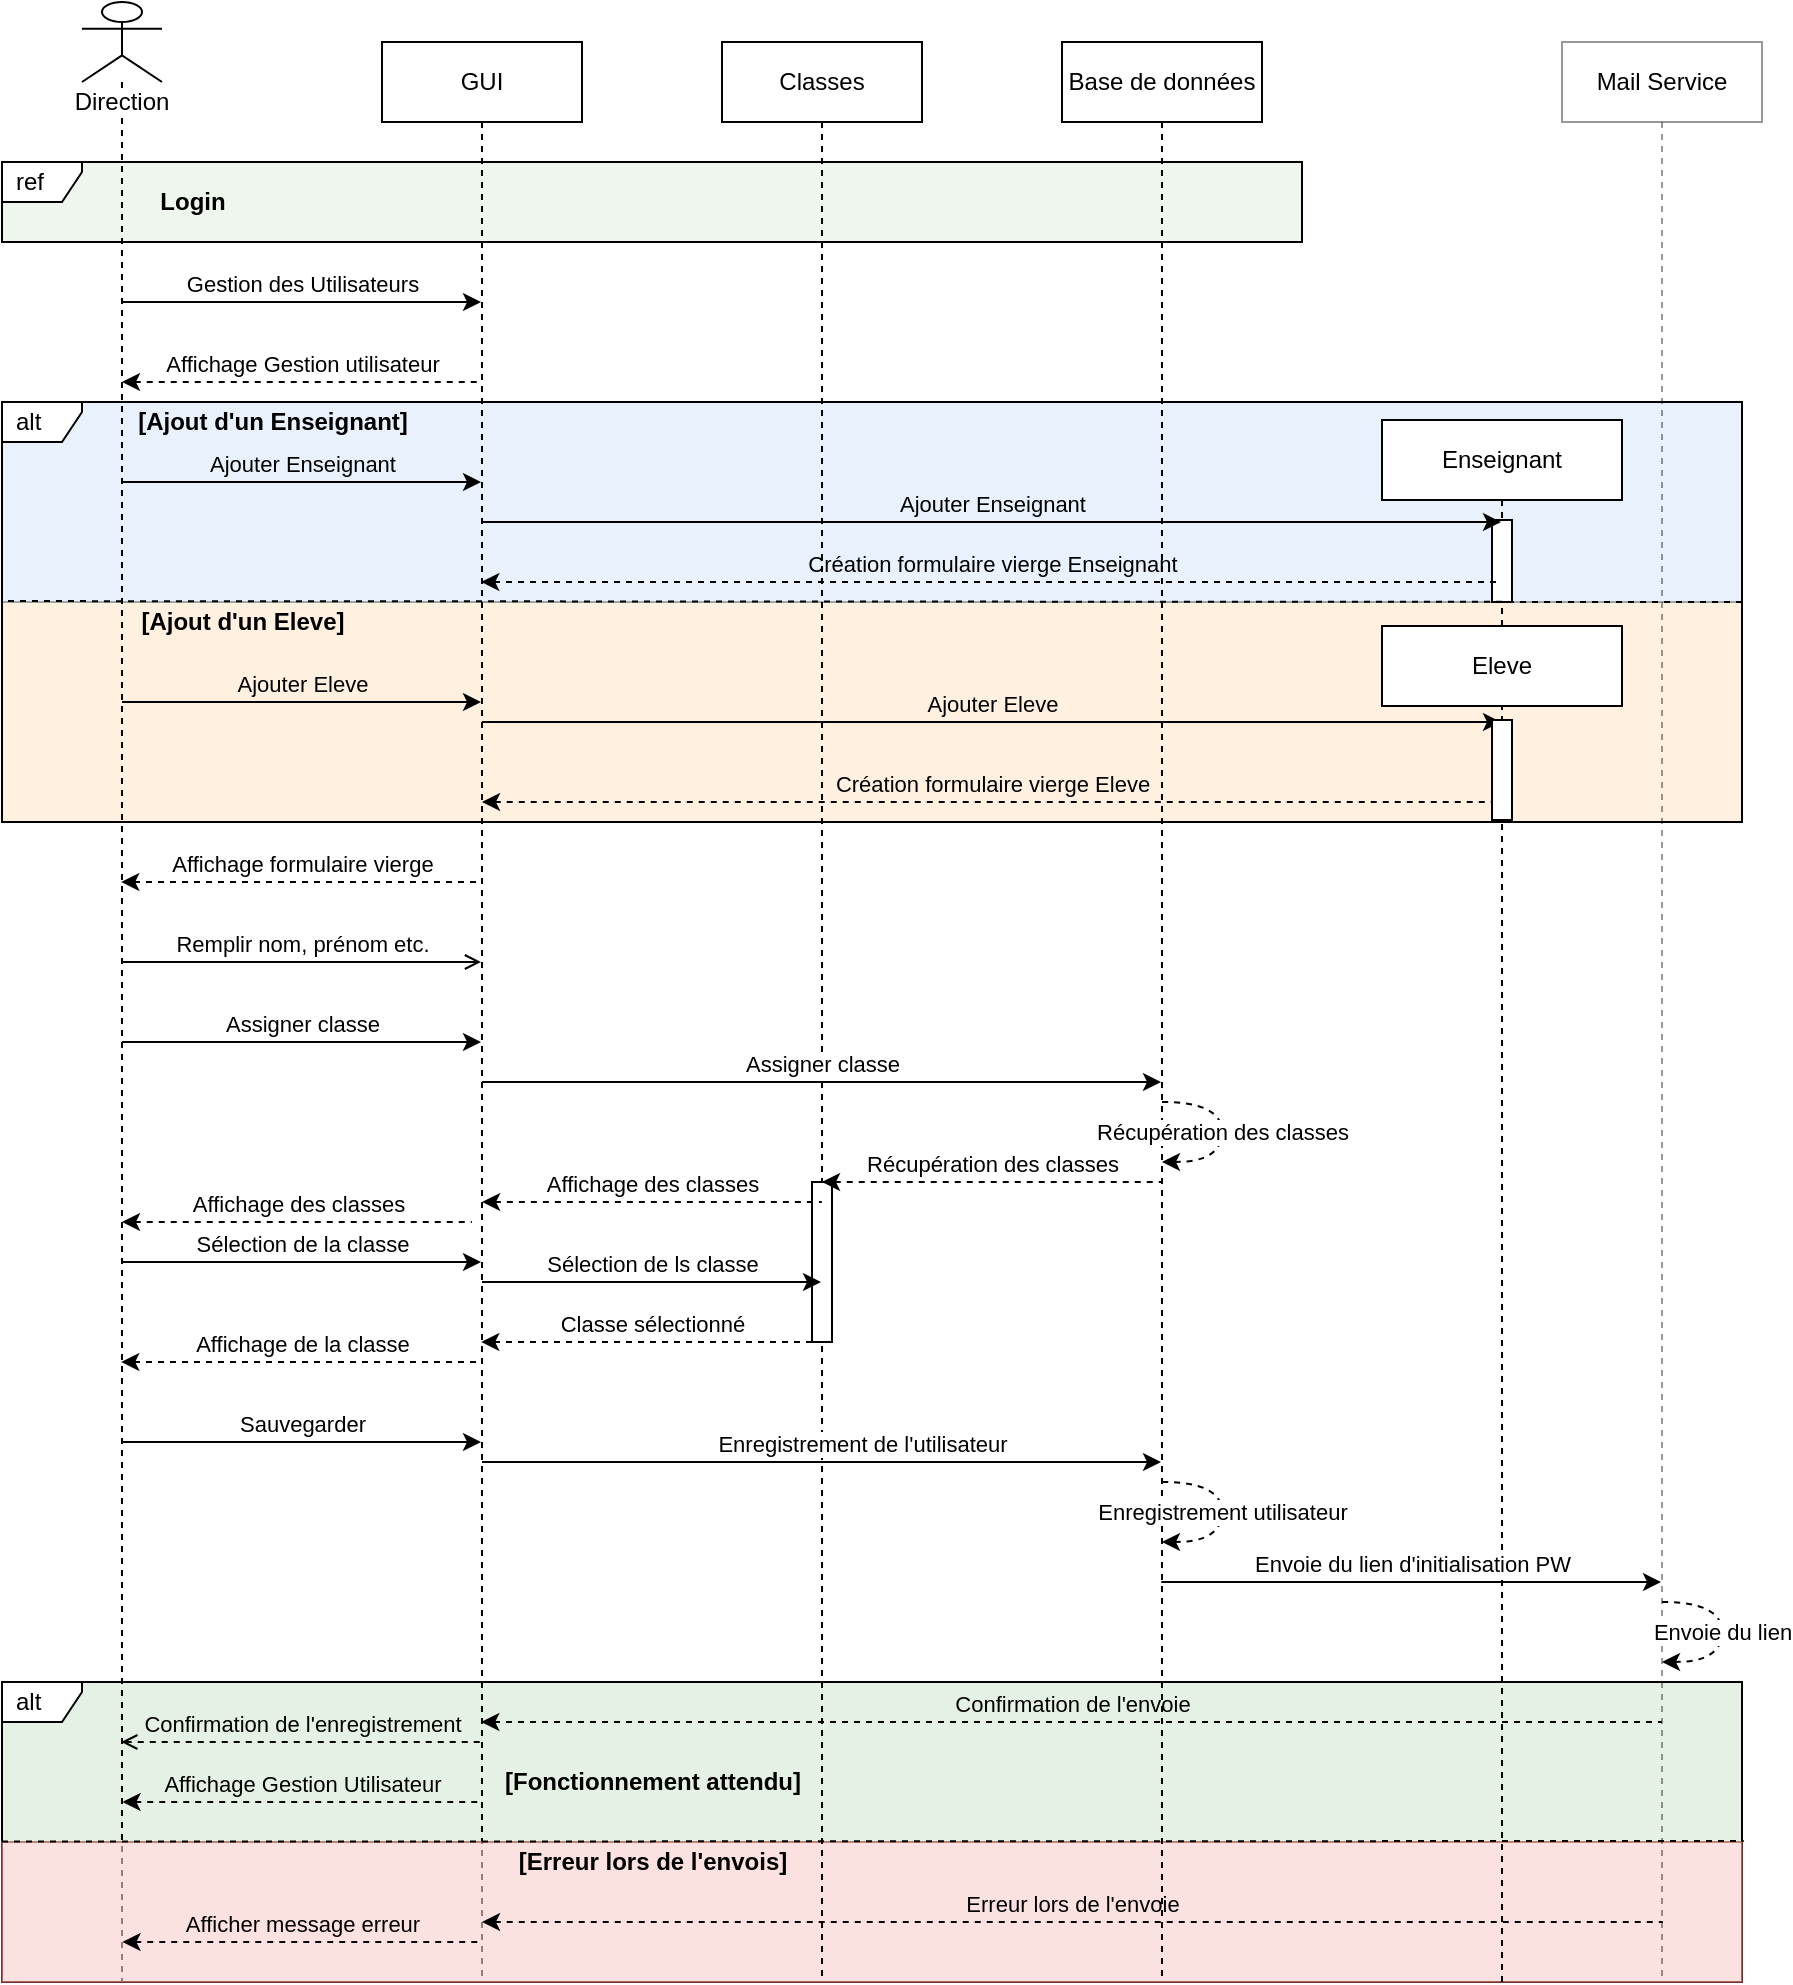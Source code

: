 <mxfile version="19.0.3" type="github">
  <diagram id="vo8UH_zVqahfNAsJbKlJ" name="Page-1">
    <mxGraphModel dx="2313" dy="602" grid="1" gridSize="10" guides="1" tooltips="1" connect="1" arrows="1" fold="1" page="1" pageScale="1" pageWidth="827" pageHeight="1169" math="0" shadow="0">
      <root>
        <mxCell id="0" />
        <mxCell id="1" parent="0" />
        <mxCell id="ZFrfi6K9khdsfjG5ujtt-63" value="" style="rounded=0;whiteSpace=wrap;html=1;labelBackgroundColor=none;fillColor=#d5e8d4;opacity=60;strokeColor=#82b366;" vertex="1" parent="1">
          <mxGeometry x="-10" y="890" width="870" height="80" as="geometry" />
        </mxCell>
        <mxCell id="ZFrfi6K9khdsfjG5ujtt-60" value="alt" style="shape=umlFrame;whiteSpace=wrap;html=1;width=40;height=20;boundedLbl=1;verticalAlign=middle;align=left;spacingLeft=5;labelBackgroundColor=none;" vertex="1" parent="1">
          <mxGeometry x="-10" y="890" width="870" height="150" as="geometry" />
        </mxCell>
        <mxCell id="ZFrfi6K9khdsfjG5ujtt-56" value="" style="rounded=0;whiteSpace=wrap;html=1;labelBackgroundColor=default;fillColor=#ffe6cc;strokeColor=#d79b00;opacity=60;" vertex="1" parent="1">
          <mxGeometry x="-10" y="350" width="870" height="110" as="geometry" />
        </mxCell>
        <mxCell id="ZFrfi6K9khdsfjG5ujtt-54" value="" style="rounded=0;whiteSpace=wrap;html=1;labelBackgroundColor=default;fillColor=#dae8fc;strokeColor=#6c8ebf;opacity=60;" vertex="1" parent="1">
          <mxGeometry x="-10" y="250" width="870" height="100" as="geometry" />
        </mxCell>
        <mxCell id="ZFrfi6K9khdsfjG5ujtt-43" value="alt" style="shape=umlFrame;whiteSpace=wrap;html=1;width=40;height=20;boundedLbl=1;verticalAlign=middle;align=left;spacingLeft=5;labelBackgroundColor=default;fillColor=default;gradientColor=#ffffff;" vertex="1" parent="1">
          <mxGeometry x="-10" y="250" width="870" height="210" as="geometry" />
        </mxCell>
        <mxCell id="ZFrfi6K9khdsfjG5ujtt-9" value="" style="rounded=0;whiteSpace=wrap;html=1;labelBackgroundColor=default;fillColor=#d5e8d4;strokeColor=#82b366;opacity=40;" vertex="1" parent="1">
          <mxGeometry x="-10" y="130" width="650" height="40" as="geometry" />
        </mxCell>
        <mxCell id="ZFrfi6K9khdsfjG5ujtt-7" value="ref" style="shape=umlFrame;whiteSpace=wrap;html=1;width=40;height=20;boundedLbl=1;verticalAlign=middle;align=left;spacingLeft=5;labelBackgroundColor=default;gradientColor=#ffffff;" vertex="1" parent="1">
          <mxGeometry x="-10" y="130" width="650" height="40" as="geometry" />
        </mxCell>
        <mxCell id="ZFrfi6K9khdsfjG5ujtt-1" value="GUI" style="shape=umlLifeline;perimeter=lifelinePerimeter;whiteSpace=wrap;html=1;container=1;collapsible=0;recursiveResize=0;outlineConnect=0;" vertex="1" parent="1">
          <mxGeometry x="180" y="70" width="100" height="970" as="geometry" />
        </mxCell>
        <mxCell id="ZFrfi6K9khdsfjG5ujtt-19" value="Affichage formulaire vierge" style="endArrow=none;html=1;rounded=0;verticalAlign=bottom;dashed=1;startArrow=classic;startFill=1;endFill=0;" edge="1" parent="ZFrfi6K9khdsfjG5ujtt-1">
          <mxGeometry width="50" height="50" relative="1" as="geometry">
            <mxPoint x="-130.37" y="420" as="sourcePoint" />
            <mxPoint x="50" y="420" as="targetPoint" />
          </mxGeometry>
        </mxCell>
        <mxCell id="ZFrfi6K9khdsfjG5ujtt-31" value="Affichage de la classe" style="endArrow=none;html=1;rounded=0;verticalAlign=bottom;dashed=1;startArrow=classic;startFill=1;endFill=0;" edge="1" parent="ZFrfi6K9khdsfjG5ujtt-1">
          <mxGeometry width="50" height="50" relative="1" as="geometry">
            <mxPoint x="-130.37" y="660" as="sourcePoint" />
            <mxPoint x="50" y="660.0" as="targetPoint" />
          </mxGeometry>
        </mxCell>
        <mxCell id="ZFrfi6K9khdsfjG5ujtt-2" value="Direction" style="shape=umlLifeline;participant=umlActor;perimeter=lifelinePerimeter;whiteSpace=wrap;html=1;container=1;collapsible=0;recursiveResize=0;verticalAlign=top;spacingTop=36;outlineConnect=0;labelBackgroundColor=default;" vertex="1" parent="1">
          <mxGeometry x="30" y="50" width="40" height="990" as="geometry" />
        </mxCell>
        <mxCell id="ZFrfi6K9khdsfjG5ujtt-64" value="" style="rounded=0;whiteSpace=wrap;html=1;labelBackgroundColor=none;fillColor=#f8cecc;opacity=60;strokeColor=#b85450;" vertex="1" parent="ZFrfi6K9khdsfjG5ujtt-2">
          <mxGeometry x="-40" y="920" width="870" height="70" as="geometry" />
        </mxCell>
        <mxCell id="ZFrfi6K9khdsfjG5ujtt-3" value="Base de données" style="shape=umlLifeline;perimeter=lifelinePerimeter;whiteSpace=wrap;html=1;container=1;collapsible=0;recursiveResize=0;outlineConnect=0;" vertex="1" parent="1">
          <mxGeometry x="520" y="70" width="100" height="970" as="geometry" />
        </mxCell>
        <mxCell id="ZFrfi6K9khdsfjG5ujtt-25" value="Récupération des classes" style="curved=1;endArrow=classic;html=1;rounded=0;dashed=1;" edge="1" parent="ZFrfi6K9khdsfjG5ujtt-3">
          <mxGeometry width="50" height="50" relative="1" as="geometry">
            <mxPoint x="50" y="530" as="sourcePoint" />
            <mxPoint x="50" y="560" as="targetPoint" />
            <Array as="points">
              <mxPoint x="80" y="530" />
              <mxPoint x="80" y="560" />
            </Array>
          </mxGeometry>
        </mxCell>
        <mxCell id="ZFrfi6K9khdsfjG5ujtt-34" value="Enregistrement utilisateur" style="curved=1;endArrow=classic;html=1;rounded=0;dashed=1;" edge="1" parent="ZFrfi6K9khdsfjG5ujtt-3">
          <mxGeometry width="50" height="50" relative="1" as="geometry">
            <mxPoint x="50" y="720.0" as="sourcePoint" />
            <mxPoint x="50" y="750.0" as="targetPoint" />
            <Array as="points">
              <mxPoint x="80" y="720" />
              <mxPoint x="80" y="750" />
            </Array>
          </mxGeometry>
        </mxCell>
        <mxCell id="ZFrfi6K9khdsfjG5ujtt-49" value="Création formulaire vierge Eleve" style="endArrow=none;html=1;rounded=0;verticalAlign=bottom;dashed=1;startArrow=classic;startFill=1;endFill=0;labelBackgroundColor=none;" edge="1" parent="ZFrfi6K9khdsfjG5ujtt-3">
          <mxGeometry width="50" height="50" relative="1" as="geometry">
            <mxPoint x="-290.0" y="380" as="sourcePoint" />
            <mxPoint x="219.87" y="380" as="targetPoint" />
            <Array as="points">
              <mxPoint x="-9.63" y="380" />
            </Array>
          </mxGeometry>
        </mxCell>
        <mxCell id="ZFrfi6K9khdsfjG5ujtt-46" value="Ajouter Eleve" style="endArrow=classic;html=1;rounded=0;verticalAlign=bottom;labelBackgroundColor=none;" edge="1" parent="ZFrfi6K9khdsfjG5ujtt-3">
          <mxGeometry width="50" height="50" relative="1" as="geometry">
            <mxPoint x="-290" y="340" as="sourcePoint" />
            <mxPoint x="219.5" y="340" as="targetPoint" />
          </mxGeometry>
        </mxCell>
        <mxCell id="ZFrfi6K9khdsfjG5ujtt-8" value="&lt;b&gt;Login&lt;/b&gt;" style="text;html=1;align=center;verticalAlign=middle;resizable=0;points=[];autosize=1;strokeColor=none;fillColor=none;" vertex="1" parent="1">
          <mxGeometry x="60" y="140" width="50" height="20" as="geometry" />
        </mxCell>
        <mxCell id="ZFrfi6K9khdsfjG5ujtt-10" value="Gestion des Utilisateurs" style="endArrow=classic;html=1;rounded=0;verticalAlign=bottom;" edge="1" parent="1" target="ZFrfi6K9khdsfjG5ujtt-1">
          <mxGeometry width="50" height="50" relative="1" as="geometry">
            <mxPoint x="50" y="200" as="sourcePoint" />
            <mxPoint x="170" y="200" as="targetPoint" />
          </mxGeometry>
        </mxCell>
        <mxCell id="ZFrfi6K9khdsfjG5ujtt-12" value="Classes" style="shape=umlLifeline;perimeter=lifelinePerimeter;whiteSpace=wrap;html=1;container=1;collapsible=0;recursiveResize=0;outlineConnect=0;" vertex="1" parent="1">
          <mxGeometry x="350" y="70" width="100" height="970" as="geometry" />
        </mxCell>
        <mxCell id="ZFrfi6K9khdsfjG5ujtt-44" value="" style="rounded=0;whiteSpace=wrap;html=1;labelBackgroundColor=default;fillColor=default;gradientColor=#ffffff;" vertex="1" parent="ZFrfi6K9khdsfjG5ujtt-12">
          <mxGeometry x="45" y="570" width="10" height="80" as="geometry" />
        </mxCell>
        <mxCell id="ZFrfi6K9khdsfjG5ujtt-13" value="Affichage Gestion utilisateur" style="endArrow=none;html=1;rounded=0;verticalAlign=bottom;dashed=1;startArrow=classic;startFill=1;endFill=0;" edge="1" parent="1" target="ZFrfi6K9khdsfjG5ujtt-1">
          <mxGeometry width="50" height="50" relative="1" as="geometry">
            <mxPoint x="50" y="240" as="sourcePoint" />
            <mxPoint x="170" y="240" as="targetPoint" />
          </mxGeometry>
        </mxCell>
        <mxCell id="ZFrfi6K9khdsfjG5ujtt-15" value="Ajouter Enseignant" style="endArrow=classic;html=1;rounded=0;verticalAlign=bottom;labelBackgroundColor=none;" edge="1" parent="1">
          <mxGeometry width="50" height="50" relative="1" as="geometry">
            <mxPoint x="50" y="290" as="sourcePoint" />
            <mxPoint x="229.5" y="290" as="targetPoint" />
          </mxGeometry>
        </mxCell>
        <mxCell id="ZFrfi6K9khdsfjG5ujtt-16" value="Enseignant" style="shape=umlLifeline;perimeter=lifelinePerimeter;whiteSpace=wrap;html=1;container=1;collapsible=0;recursiveResize=0;outlineConnect=0;fontColor=default;labelBackgroundColor=none;fillColor=default;" vertex="1" parent="1">
          <mxGeometry x="680" y="259" width="120" height="781" as="geometry" />
        </mxCell>
        <mxCell id="ZFrfi6K9khdsfjG5ujtt-42" value="" style="rounded=0;whiteSpace=wrap;html=1;labelBackgroundColor=default;gradientColor=#ffffff;fillColor=default;" vertex="1" parent="ZFrfi6K9khdsfjG5ujtt-16">
          <mxGeometry x="55" y="50" width="10" height="41" as="geometry" />
        </mxCell>
        <mxCell id="ZFrfi6K9khdsfjG5ujtt-47" value="Eleve" style="rounded=0;whiteSpace=wrap;html=1;labelBackgroundColor=default;fillColor=default;gradientColor=#ffffff;" vertex="1" parent="ZFrfi6K9khdsfjG5ujtt-16">
          <mxGeometry y="103" width="120" height="40" as="geometry" />
        </mxCell>
        <mxCell id="ZFrfi6K9khdsfjG5ujtt-48" value="" style="rounded=0;whiteSpace=wrap;html=1;labelBackgroundColor=default;gradientColor=#ffffff;fillColor=default;" vertex="1" parent="ZFrfi6K9khdsfjG5ujtt-16">
          <mxGeometry x="55" y="150" width="10" height="50" as="geometry" />
        </mxCell>
        <mxCell id="ZFrfi6K9khdsfjG5ujtt-17" value="Ajouter Enseignant" style="endArrow=classic;html=1;rounded=0;verticalAlign=bottom;labelBackgroundColor=none;" edge="1" parent="1">
          <mxGeometry width="50" height="50" relative="1" as="geometry">
            <mxPoint x="230" y="310" as="sourcePoint" />
            <mxPoint x="739.5" y="310" as="targetPoint" />
          </mxGeometry>
        </mxCell>
        <mxCell id="ZFrfi6K9khdsfjG5ujtt-20" value="Remplir nom, prénom etc." style="endArrow=open;html=1;rounded=0;verticalAlign=bottom;endFill=0;" edge="1" parent="1">
          <mxGeometry width="50" height="50" relative="1" as="geometry">
            <mxPoint x="50" y="530" as="sourcePoint" />
            <mxPoint x="229.5" y="530" as="targetPoint" />
          </mxGeometry>
        </mxCell>
        <mxCell id="ZFrfi6K9khdsfjG5ujtt-21" value="Assigner classe" style="endArrow=classic;html=1;rounded=0;verticalAlign=bottom;" edge="1" parent="1">
          <mxGeometry width="50" height="50" relative="1" as="geometry">
            <mxPoint x="50" y="570" as="sourcePoint" />
            <mxPoint x="229.5" y="570" as="targetPoint" />
          </mxGeometry>
        </mxCell>
        <mxCell id="ZFrfi6K9khdsfjG5ujtt-22" value="Assigner classe" style="endArrow=classic;html=1;rounded=0;verticalAlign=bottom;" edge="1" parent="1">
          <mxGeometry width="50" height="50" relative="1" as="geometry">
            <mxPoint x="230" y="590" as="sourcePoint" />
            <mxPoint x="569.5" y="590" as="targetPoint" />
          </mxGeometry>
        </mxCell>
        <mxCell id="ZFrfi6K9khdsfjG5ujtt-26" value="Récupération des classes" style="endArrow=none;html=1;rounded=0;verticalAlign=bottom;dashed=1;startArrow=classic;startFill=1;endFill=0;" edge="1" parent="1">
          <mxGeometry width="50" height="50" relative="1" as="geometry">
            <mxPoint x="400" y="640" as="sourcePoint" />
            <mxPoint x="569.5" y="640" as="targetPoint" />
          </mxGeometry>
        </mxCell>
        <mxCell id="ZFrfi6K9khdsfjG5ujtt-27" value="Affichage des classes" style="endArrow=none;html=1;rounded=0;verticalAlign=bottom;dashed=1;startArrow=classic;startFill=1;endFill=0;" edge="1" parent="1">
          <mxGeometry width="50" height="50" relative="1" as="geometry">
            <mxPoint x="230.06" y="650" as="sourcePoint" />
            <mxPoint x="399.93" y="650" as="targetPoint" />
            <Array as="points">
              <mxPoint x="310.43" y="650" />
            </Array>
          </mxGeometry>
        </mxCell>
        <mxCell id="ZFrfi6K9khdsfjG5ujtt-28" value="Sélection de la classe" style="endArrow=classic;html=1;rounded=0;verticalAlign=bottom;" edge="1" parent="1">
          <mxGeometry width="50" height="50" relative="1" as="geometry">
            <mxPoint x="50" y="680.0" as="sourcePoint" />
            <mxPoint x="229.5" y="680" as="targetPoint" />
          </mxGeometry>
        </mxCell>
        <mxCell id="ZFrfi6K9khdsfjG5ujtt-29" value="Sélection de ls classe" style="endArrow=classic;html=1;rounded=0;verticalAlign=bottom;" edge="1" parent="1">
          <mxGeometry width="50" height="50" relative="1" as="geometry">
            <mxPoint x="230" y="690.0" as="sourcePoint" />
            <mxPoint x="399.5" y="690" as="targetPoint" />
          </mxGeometry>
        </mxCell>
        <mxCell id="ZFrfi6K9khdsfjG5ujtt-30" value="Classe sélectionné" style="endArrow=none;html=1;rounded=0;verticalAlign=bottom;dashed=1;startArrow=classic;startFill=1;endFill=0;" edge="1" parent="1">
          <mxGeometry width="50" height="50" relative="1" as="geometry">
            <mxPoint x="229.63" y="720" as="sourcePoint" />
            <mxPoint x="399.5" y="720" as="targetPoint" />
            <Array as="points">
              <mxPoint x="310" y="720" />
            </Array>
          </mxGeometry>
        </mxCell>
        <mxCell id="ZFrfi6K9khdsfjG5ujtt-32" value="Sauvegarder" style="endArrow=classic;html=1;rounded=0;verticalAlign=bottom;" edge="1" parent="1">
          <mxGeometry width="50" height="50" relative="1" as="geometry">
            <mxPoint x="50" y="770.0" as="sourcePoint" />
            <mxPoint x="229.5" y="770" as="targetPoint" />
          </mxGeometry>
        </mxCell>
        <mxCell id="ZFrfi6K9khdsfjG5ujtt-33" value="Enregistrement de l&#39;utilisateur" style="endArrow=classic;html=1;rounded=0;verticalAlign=bottom;" edge="1" parent="1">
          <mxGeometry x="0.119" width="50" height="50" relative="1" as="geometry">
            <mxPoint x="230" y="780.0" as="sourcePoint" />
            <mxPoint x="569.5" y="780" as="targetPoint" />
            <mxPoint as="offset" />
          </mxGeometry>
        </mxCell>
        <mxCell id="ZFrfi6K9khdsfjG5ujtt-36" value="Mail Service" style="shape=umlLifeline;perimeter=lifelinePerimeter;whiteSpace=wrap;html=1;container=1;collapsible=0;recursiveResize=0;outlineConnect=0;labelBackgroundColor=default;gradientColor=#ffffff;opacity=40;" vertex="1" parent="1">
          <mxGeometry x="770" y="70" width="100" height="970" as="geometry" />
        </mxCell>
        <mxCell id="ZFrfi6K9khdsfjG5ujtt-38" value="Envoie du lien" style="curved=1;endArrow=classic;html=1;rounded=0;dashed=1;" edge="1" parent="ZFrfi6K9khdsfjG5ujtt-36">
          <mxGeometry width="50" height="50" relative="1" as="geometry">
            <mxPoint x="50" y="780.0" as="sourcePoint" />
            <mxPoint x="50" y="810.0" as="targetPoint" />
            <Array as="points">
              <mxPoint x="80" y="780" />
              <mxPoint x="80" y="810" />
            </Array>
          </mxGeometry>
        </mxCell>
        <mxCell id="ZFrfi6K9khdsfjG5ujtt-37" value="Envoie du lien d&#39;initialisation PW" style="endArrow=classic;html=1;rounded=0;verticalAlign=bottom;" edge="1" parent="1">
          <mxGeometry width="50" height="50" relative="1" as="geometry">
            <mxPoint x="569.63" y="840" as="sourcePoint" />
            <mxPoint x="819.5" y="840" as="targetPoint" />
            <Array as="points">
              <mxPoint x="690" y="840" />
            </Array>
          </mxGeometry>
        </mxCell>
        <mxCell id="ZFrfi6K9khdsfjG5ujtt-41" value="Affichage Gestion Utilisateur" style="endArrow=none;html=1;rounded=0;verticalAlign=bottom;dashed=1;startArrow=classic;startFill=1;endFill=0;labelBackgroundColor=none;" edge="1" parent="1">
          <mxGeometry width="50" height="50" relative="1" as="geometry">
            <mxPoint x="50.25" y="950" as="sourcePoint" />
            <mxPoint x="229.75" y="950" as="targetPoint" />
          </mxGeometry>
        </mxCell>
        <mxCell id="ZFrfi6K9khdsfjG5ujtt-45" value="Ajouter Eleve" style="endArrow=classic;html=1;rounded=0;verticalAlign=bottom;labelBackgroundColor=none;" edge="1" parent="1">
          <mxGeometry width="50" height="50" relative="1" as="geometry">
            <mxPoint x="50.0" y="400" as="sourcePoint" />
            <mxPoint x="229.5" y="400" as="targetPoint" />
          </mxGeometry>
        </mxCell>
        <mxCell id="ZFrfi6K9khdsfjG5ujtt-51" value="" style="endArrow=none;dashed=1;html=1;rounded=0;entryX=0.001;entryY=0.474;entryDx=0;entryDy=0;entryPerimeter=0;" edge="1" parent="1" target="ZFrfi6K9khdsfjG5ujtt-43">
          <mxGeometry width="50" height="50" relative="1" as="geometry">
            <mxPoint x="860" y="350" as="sourcePoint" />
            <mxPoint x="460" y="330" as="targetPoint" />
          </mxGeometry>
        </mxCell>
        <mxCell id="ZFrfi6K9khdsfjG5ujtt-52" value="&lt;b&gt;[Ajout d&#39;un Enseignant]&lt;/b&gt;" style="text;html=1;align=center;verticalAlign=middle;resizable=0;points=[];autosize=1;strokeColor=none;fillColor=none;" vertex="1" parent="1">
          <mxGeometry x="50" y="250" width="150" height="20" as="geometry" />
        </mxCell>
        <mxCell id="ZFrfi6K9khdsfjG5ujtt-53" value="&lt;b&gt;[Ajout d&#39;un Eleve]&lt;/b&gt;" style="text;html=1;align=center;verticalAlign=middle;resizable=0;points=[];autosize=1;strokeColor=none;fillColor=none;" vertex="1" parent="1">
          <mxGeometry x="50" y="350" width="120" height="20" as="geometry" />
        </mxCell>
        <mxCell id="ZFrfi6K9khdsfjG5ujtt-5" value="Création formulaire vierge Enseignant" style="endArrow=none;html=1;rounded=0;verticalAlign=bottom;dashed=1;startArrow=classic;startFill=1;endFill=0;labelBackgroundColor=none;" edge="1" parent="1">
          <mxGeometry width="50" height="50" relative="1" as="geometry">
            <mxPoint x="229.63" y="340" as="sourcePoint" />
            <mxPoint x="739.5" y="340" as="targetPoint" />
            <Array as="points">
              <mxPoint x="510" y="340" />
            </Array>
          </mxGeometry>
        </mxCell>
        <mxCell id="ZFrfi6K9khdsfjG5ujtt-57" value="Affichage des classes" style="endArrow=none;html=1;rounded=0;verticalAlign=bottom;dashed=1;startArrow=classic;startFill=1;endFill=0;" edge="1" parent="1" source="ZFrfi6K9khdsfjG5ujtt-2">
          <mxGeometry width="50" height="50" relative="1" as="geometry">
            <mxPoint x="55.06" y="660.0" as="sourcePoint" />
            <mxPoint x="224.93" y="660.0" as="targetPoint" />
            <Array as="points">
              <mxPoint x="135.43" y="660" />
            </Array>
          </mxGeometry>
        </mxCell>
        <mxCell id="ZFrfi6K9khdsfjG5ujtt-58" value="Erreur lors de l&#39;envoie" style="endArrow=none;html=1;rounded=0;verticalAlign=bottom;dashed=1;startArrow=classic;startFill=1;endFill=0;labelBackgroundColor=none;" edge="1" parent="1">
          <mxGeometry width="50" height="50" relative="1" as="geometry">
            <mxPoint x="230.0" y="1010" as="sourcePoint" />
            <mxPoint x="820.37" y="1010" as="targetPoint" />
          </mxGeometry>
        </mxCell>
        <mxCell id="ZFrfi6K9khdsfjG5ujtt-59" value="Afficher message erreur" style="endArrow=none;html=1;rounded=0;verticalAlign=bottom;dashed=1;startArrow=classic;startFill=1;endFill=0;labelBackgroundColor=none;" edge="1" parent="1">
          <mxGeometry width="50" height="50" relative="1" as="geometry">
            <mxPoint x="50.25" y="1020" as="sourcePoint" />
            <mxPoint x="229.75" y="1020" as="targetPoint" />
          </mxGeometry>
        </mxCell>
        <mxCell id="ZFrfi6K9khdsfjG5ujtt-40" value="Confirmation de l&#39;enregistrement" style="endArrow=none;html=1;rounded=0;verticalAlign=bottom;dashed=1;startArrow=open;startFill=0;endFill=0;labelBackgroundColor=none;" edge="1" parent="1">
          <mxGeometry width="50" height="50" relative="1" as="geometry">
            <mxPoint x="49.63" y="920" as="sourcePoint" />
            <mxPoint x="230" y="920" as="targetPoint" />
          </mxGeometry>
        </mxCell>
        <mxCell id="ZFrfi6K9khdsfjG5ujtt-39" value="Confirmation de l&#39;envoie" style="endArrow=none;html=1;rounded=0;verticalAlign=bottom;dashed=1;startArrow=classic;startFill=1;endFill=0;labelBackgroundColor=none;" edge="1" parent="1">
          <mxGeometry width="50" height="50" relative="1" as="geometry">
            <mxPoint x="229.63" y="910" as="sourcePoint" />
            <mxPoint x="820" y="910" as="targetPoint" />
          </mxGeometry>
        </mxCell>
        <mxCell id="ZFrfi6K9khdsfjG5ujtt-61" value="" style="endArrow=none;dashed=1;html=1;rounded=0;labelBackgroundColor=none;fontColor=default;exitX=0;exitY=0.532;exitDx=0;exitDy=0;exitPerimeter=0;entryX=1.001;entryY=0.53;entryDx=0;entryDy=0;entryPerimeter=0;" edge="1" parent="1" source="ZFrfi6K9khdsfjG5ujtt-60" target="ZFrfi6K9khdsfjG5ujtt-60">
          <mxGeometry width="50" height="50" relative="1" as="geometry">
            <mxPoint x="-50" y="960" as="sourcePoint" />
            <mxPoint x="300" y="930" as="targetPoint" />
          </mxGeometry>
        </mxCell>
        <mxCell id="ZFrfi6K9khdsfjG5ujtt-65" value="&lt;b&gt;[Fonctionnement attendu]&lt;/b&gt;" style="text;html=1;align=center;verticalAlign=middle;resizable=0;points=[];autosize=1;strokeColor=none;fillColor=none;fontColor=default;" vertex="1" parent="1">
          <mxGeometry x="235" y="930" width="160" height="20" as="geometry" />
        </mxCell>
        <mxCell id="ZFrfi6K9khdsfjG5ujtt-62" value="&lt;b&gt;[Erreur lors de l&#39;envois]&lt;/b&gt;" style="text;html=1;align=center;verticalAlign=middle;resizable=0;points=[];autosize=1;strokeColor=none;fillColor=none;fontColor=default;" vertex="1" parent="1">
          <mxGeometry x="240" y="970" width="150" height="20" as="geometry" />
        </mxCell>
      </root>
    </mxGraphModel>
  </diagram>
</mxfile>
